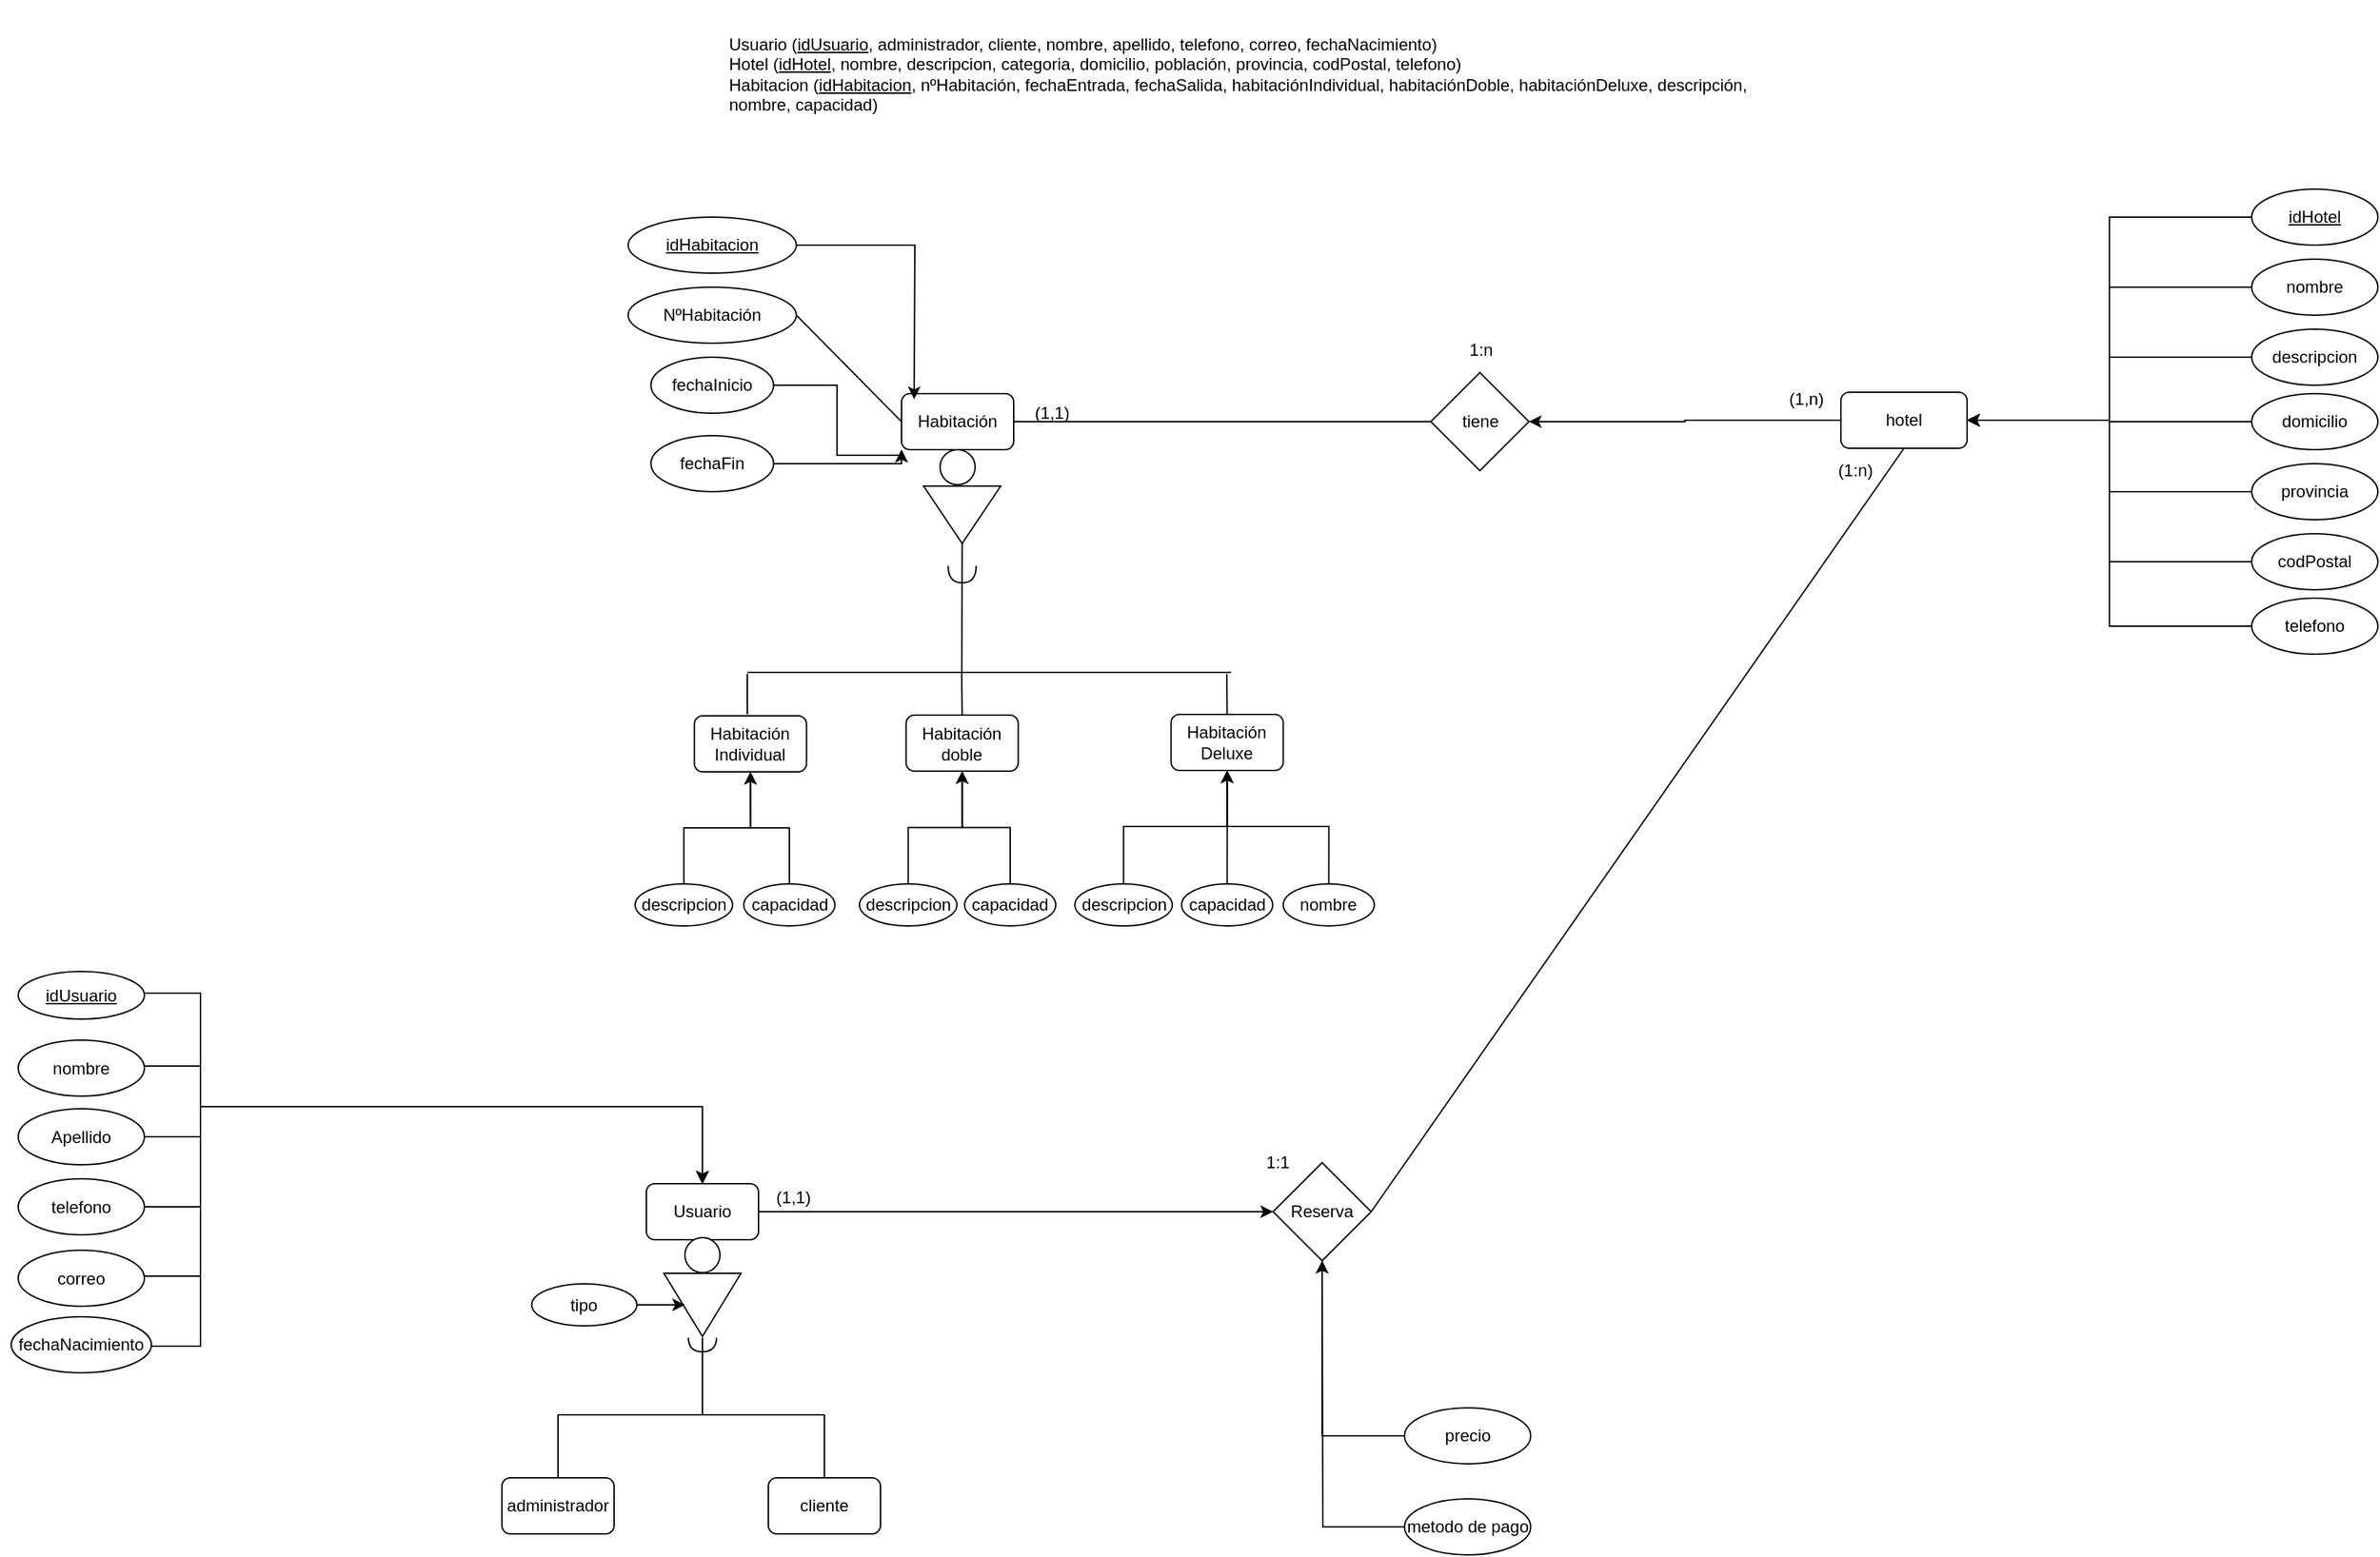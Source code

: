 <mxfile version="20.8.20" type="google"><diagram name="HOTEL Y RESTAURANTE" id="U8yiIrCfFE-v7YhwV4mu"><mxGraphModel dx="2625" dy="2602" grid="1" gridSize="10" guides="1" tooltips="1" connect="1" arrows="1" fold="1" page="1" pageScale="1" pageWidth="827" pageHeight="1169" math="0" shadow="0"><root><mxCell id="0"/><mxCell id="1" parent="0"/><mxCell id="Tk_pABNDFmlQM1qqPsKJ-15" style="edgeStyle=orthogonalEdgeStyle;rounded=0;orthogonalLoop=1;jettySize=auto;html=1;" parent="1" source="Tk_pABNDFmlQM1qqPsKJ-1" target="Tk_pABNDFmlQM1qqPsKJ-2" edge="1"><mxGeometry relative="1" as="geometry"/></mxCell><mxCell id="Tk_pABNDFmlQM1qqPsKJ-1" value="Usuario" style="rounded=1;whiteSpace=wrap;html=1;" parent="1" vertex="1"><mxGeometry x="833" y="-290" width="80" height="40" as="geometry"/></mxCell><mxCell id="Tk_pABNDFmlQM1qqPsKJ-2" value="Reserva" style="rhombus;whiteSpace=wrap;html=1;" parent="1" vertex="1"><mxGeometry x="1280" y="-305" width="70" height="70" as="geometry"/></mxCell><mxCell id="6iqgZBZ7lQSRGQdVubi0-7" style="edgeStyle=orthogonalEdgeStyle;rounded=0;orthogonalLoop=1;jettySize=auto;html=1;entryX=1;entryY=0.5;entryDx=0;entryDy=0;" parent="1" source="Tk_pABNDFmlQM1qqPsKJ-9" target="Tk_pABNDFmlQM1qqPsKJ-12" edge="1"><mxGeometry relative="1" as="geometry"/></mxCell><mxCell id="Tk_pABNDFmlQM1qqPsKJ-9" value="hotel" style="rounded=1;whiteSpace=wrap;html=1;" parent="1" vertex="1"><mxGeometry x="1685" y="-855" width="90" height="40" as="geometry"/></mxCell><mxCell id="Tk_pABNDFmlQM1qqPsKJ-12" value="tiene" style="rhombus;whiteSpace=wrap;html=1;" parent="1" vertex="1"><mxGeometry x="1392.5" y="-869" width="70" height="70" as="geometry"/></mxCell><mxCell id="hHn4SSXiAW-c17JzcHT0-5" style="edgeStyle=orthogonalEdgeStyle;rounded=0;orthogonalLoop=1;jettySize=auto;html=1;entryX=0;entryY=1;entryDx=0;entryDy=0;" parent="1" source="Tk_pABNDFmlQM1qqPsKJ-34" target="rga7r9ZvbJdT6Ox3Qd4Q-76" edge="1"><mxGeometry relative="1" as="geometry"><Array as="points"><mxPoint x="969" y="-860"/><mxPoint x="969" y="-810"/><mxPoint x="1015" y="-810"/></Array></mxGeometry></mxCell><mxCell id="Tk_pABNDFmlQM1qqPsKJ-34" value="fechaInicio" style="ellipse;whiteSpace=wrap;html=1;" parent="1" vertex="1"><mxGeometry x="836.25" y="-880" width="87.5" height="40" as="geometry"/></mxCell><mxCell id="rga7r9ZvbJdT6Ox3Qd4Q-120" style="edgeStyle=orthogonalEdgeStyle;rounded=0;orthogonalLoop=1;jettySize=auto;html=1;entryX=0.5;entryY=1;entryDx=0;entryDy=0;exitX=0;exitY=0.5;exitDx=0;exitDy=0;" parent="1" source="Tk_pABNDFmlQM1qqPsKJ-40" target="Tk_pABNDFmlQM1qqPsKJ-2" edge="1"><mxGeometry relative="1" as="geometry"/></mxCell><mxCell id="Tk_pABNDFmlQM1qqPsKJ-40" value="precio" style="ellipse;whiteSpace=wrap;html=1;" parent="1" vertex="1"><mxGeometry x="1373.75" y="-130" width="90" height="40" as="geometry"/></mxCell><mxCell id="Tk_pABNDFmlQM1qqPsKJ-60" value="" style="triangle;whiteSpace=wrap;html=1;rotation=90;" parent="1" vertex="1"><mxGeometry x="850.5" y="-231" width="45" height="55" as="geometry"/></mxCell><mxCell id="Tk_pABNDFmlQM1qqPsKJ-62" value="administrador" style="rounded=1;whiteSpace=wrap;html=1;" parent="1" vertex="1"><mxGeometry x="730" y="-80" width="80" height="40" as="geometry"/></mxCell><mxCell id="Tk_pABNDFmlQM1qqPsKJ-66" value="cliente" style="rounded=1;whiteSpace=wrap;html=1;" parent="1" vertex="1"><mxGeometry x="920" y="-80" width="80" height="40" as="geometry"/></mxCell><mxCell id="Tk_pABNDFmlQM1qqPsKJ-70" style="edgeStyle=orthogonalEdgeStyle;rounded=0;orthogonalLoop=1;jettySize=auto;html=1;" parent="1" source="Tk_pABNDFmlQM1qqPsKJ-71" edge="1"><mxGeometry relative="1" as="geometry"><mxPoint x="860.505" y="-203.492" as="targetPoint"/></mxGeometry></mxCell><mxCell id="Tk_pABNDFmlQM1qqPsKJ-71" value="tipo" style="ellipse;whiteSpace=wrap;html=1;" parent="1" vertex="1"><mxGeometry x="751.25" y="-218.5" width="75" height="30" as="geometry"/></mxCell><mxCell id="Tk_pABNDFmlQM1qqPsKJ-73" value="" style="shape=requiredInterface;html=1;verticalLabelPosition=bottom;sketch=0;rotation=90;" parent="1" vertex="1"><mxGeometry x="868" y="-185" width="10" height="20" as="geometry"/></mxCell><mxCell id="Tk_pABNDFmlQM1qqPsKJ-77" value="(1:n)" style="text;html=1;align=center;verticalAlign=middle;resizable=0;points=[];autosize=1;strokeColor=none;fillColor=none;rotation=0;" parent="1" vertex="1"><mxGeometry x="1670" y="-814" width="50" height="30" as="geometry"/></mxCell><mxCell id="rga7r9ZvbJdT6Ox3Qd4Q-121" style="edgeStyle=orthogonalEdgeStyle;rounded=0;orthogonalLoop=1;jettySize=auto;html=1;" parent="1" source="fZpUVZWiK1RYsbKYn4AK-4" edge="1"><mxGeometry relative="1" as="geometry"><mxPoint x="1315" y="-235" as="targetPoint"/></mxGeometry></mxCell><mxCell id="fZpUVZWiK1RYsbKYn4AK-4" value="metodo de pago" style="ellipse;whiteSpace=wrap;html=1;" parent="1" vertex="1"><mxGeometry x="1373.75" y="-65" width="90" height="40" as="geometry"/></mxCell><mxCell id="efJf5QmQq0fX0feW_pbK-1" value="" style="ellipse;whiteSpace=wrap;html=1;aspect=fixed;" parent="1" vertex="1"><mxGeometry x="860.5" y="-251.5" width="25" height="25" as="geometry"/></mxCell><mxCell id="eepZfThopeBg2Kl9Obbp-55" value="" style="endArrow=none;html=1;rounded=0;entryX=0;entryY=0.5;entryDx=0;entryDy=0;entryPerimeter=0;" parent="1" target="Tk_pABNDFmlQM1qqPsKJ-73" edge="1"><mxGeometry width="50" height="50" relative="1" as="geometry"><mxPoint x="873" y="-125" as="sourcePoint"/><mxPoint x="890" y="-150" as="targetPoint"/></mxGeometry></mxCell><mxCell id="eepZfThopeBg2Kl9Obbp-56" value="" style="endArrow=none;html=1;rounded=0;" parent="1" edge="1"><mxGeometry width="50" height="50" relative="1" as="geometry"><mxPoint x="770" y="-125" as="sourcePoint"/><mxPoint x="960" y="-125" as="targetPoint"/></mxGeometry></mxCell><mxCell id="eepZfThopeBg2Kl9Obbp-57" value="" style="endArrow=none;html=1;rounded=0;exitX=0.5;exitY=0;exitDx=0;exitDy=0;" parent="1" source="Tk_pABNDFmlQM1qqPsKJ-62" edge="1"><mxGeometry width="50" height="50" relative="1" as="geometry"><mxPoint x="730" y="-70" as="sourcePoint"/><mxPoint x="770" y="-125" as="targetPoint"/></mxGeometry></mxCell><mxCell id="eepZfThopeBg2Kl9Obbp-58" value="" style="endArrow=none;html=1;rounded=0;exitX=0.5;exitY=0;exitDx=0;exitDy=0;" parent="1" source="Tk_pABNDFmlQM1qqPsKJ-66" edge="1"><mxGeometry width="50" height="50" relative="1" as="geometry"><mxPoint x="970" y="-100" as="sourcePoint"/><mxPoint x="960" y="-120" as="targetPoint"/><Array as="points"><mxPoint x="960" y="-120"/><mxPoint x="960" y="-125"/></Array></mxGeometry></mxCell><mxCell id="rga7r9ZvbJdT6Ox3Qd4Q-16" style="edgeStyle=orthogonalEdgeStyle;rounded=0;orthogonalLoop=1;jettySize=auto;html=1;exitX=0;exitY=0.5;exitDx=0;exitDy=0;entryX=0.5;entryY=0;entryDx=0;entryDy=0;" parent="1" source="rga7r9ZvbJdT6Ox3Qd4Q-1" target="Tk_pABNDFmlQM1qqPsKJ-1" edge="1"><mxGeometry relative="1" as="geometry"><mxPoint x="515" y="-464" as="targetPoint"/><Array as="points"><mxPoint x="515" y="-374"/><mxPoint x="515" y="-345"/><mxPoint x="873" y="-345"/></Array></mxGeometry></mxCell><mxCell id="rga7r9ZvbJdT6Ox3Qd4Q-1" value="nombre" style="ellipse;whiteSpace=wrap;html=1;" parent="1" vertex="1"><mxGeometry x="385" y="-392.5" width="90" height="40" as="geometry"/></mxCell><mxCell id="rga7r9ZvbJdT6Ox3Qd4Q-17" style="edgeStyle=orthogonalEdgeStyle;rounded=0;orthogonalLoop=1;jettySize=auto;html=1;entryX=0.5;entryY=0;entryDx=0;entryDy=0;exitX=0;exitY=0.5;exitDx=0;exitDy=0;" parent="1" source="rga7r9ZvbJdT6Ox3Qd4Q-2" target="Tk_pABNDFmlQM1qqPsKJ-1" edge="1"><mxGeometry relative="1" as="geometry"><mxPoint x="515" y="-464" as="targetPoint"/><Array as="points"><mxPoint x="515" y="-324"/><mxPoint x="515" y="-345"/><mxPoint x="873" y="-345"/></Array></mxGeometry></mxCell><mxCell id="rga7r9ZvbJdT6Ox3Qd4Q-2" value="Apellido" style="ellipse;whiteSpace=wrap;html=1;" parent="1" vertex="1"><mxGeometry x="385" y="-343.5" width="90" height="40" as="geometry"/></mxCell><mxCell id="rga7r9ZvbJdT6Ox3Qd4Q-18" style="edgeStyle=orthogonalEdgeStyle;rounded=0;orthogonalLoop=1;jettySize=auto;html=1;entryX=0.5;entryY=0;entryDx=0;entryDy=0;exitX=0;exitY=0.5;exitDx=0;exitDy=0;" parent="1" source="rga7r9ZvbJdT6Ox3Qd4Q-3" target="Tk_pABNDFmlQM1qqPsKJ-1" edge="1"><mxGeometry relative="1" as="geometry"><mxPoint x="515" y="-464" as="targetPoint"/><Array as="points"><mxPoint x="515" y="-274"/><mxPoint x="515" y="-345"/><mxPoint x="873" y="-345"/></Array></mxGeometry></mxCell><mxCell id="rga7r9ZvbJdT6Ox3Qd4Q-3" value="telefono" style="ellipse;whiteSpace=wrap;html=1;" parent="1" vertex="1"><mxGeometry x="385" y="-293.5" width="90" height="40" as="geometry"/></mxCell><mxCell id="rga7r9ZvbJdT6Ox3Qd4Q-19" style="edgeStyle=orthogonalEdgeStyle;rounded=0;orthogonalLoop=1;jettySize=auto;html=1;entryX=0.5;entryY=0;entryDx=0;entryDy=0;exitX=0;exitY=0.5;exitDx=0;exitDy=0;" parent="1" source="rga7r9ZvbJdT6Ox3Qd4Q-4" target="Tk_pABNDFmlQM1qqPsKJ-1" edge="1"><mxGeometry relative="1" as="geometry"><mxPoint x="515" y="-464" as="targetPoint"/><Array as="points"><mxPoint x="515" y="-224"/><mxPoint x="515" y="-345"/><mxPoint x="873" y="-345"/></Array></mxGeometry></mxCell><mxCell id="rga7r9ZvbJdT6Ox3Qd4Q-4" value="correo" style="ellipse;whiteSpace=wrap;html=1;" parent="1" vertex="1"><mxGeometry x="385" y="-242.5" width="90" height="40" as="geometry"/></mxCell><mxCell id="rga7r9ZvbJdT6Ox3Qd4Q-20" style="edgeStyle=orthogonalEdgeStyle;rounded=0;orthogonalLoop=1;jettySize=auto;html=1;entryX=0.5;entryY=0;entryDx=0;entryDy=0;exitX=0;exitY=0.5;exitDx=0;exitDy=0;" parent="1" source="rga7r9ZvbJdT6Ox3Qd4Q-5" target="Tk_pABNDFmlQM1qqPsKJ-1" edge="1"><mxGeometry relative="1" as="geometry"><mxPoint x="515" y="-464" as="targetPoint"/><Array as="points"><mxPoint x="515" y="-174"/><mxPoint x="515" y="-345"/><mxPoint x="873" y="-345"/></Array></mxGeometry></mxCell><mxCell id="rga7r9ZvbJdT6Ox3Qd4Q-5" value="fechaNacimiento" style="ellipse;whiteSpace=wrap;html=1;" parent="1" vertex="1"><mxGeometry x="380" y="-195" width="100" height="40" as="geometry"/></mxCell><mxCell id="rga7r9ZvbJdT6Ox3Qd4Q-46" style="edgeStyle=orthogonalEdgeStyle;rounded=0;orthogonalLoop=1;jettySize=auto;html=1;entryX=1;entryY=0.5;entryDx=0;entryDy=0;" parent="1" source="rga7r9ZvbJdT6Ox3Qd4Q-37" target="Tk_pABNDFmlQM1qqPsKJ-9" edge="1"><mxGeometry relative="1" as="geometry"><mxPoint x="1795" y="-635" as="targetPoint"/></mxGeometry></mxCell><mxCell id="rga7r9ZvbJdT6Ox3Qd4Q-37" value="nombre" style="ellipse;whiteSpace=wrap;html=1;" parent="1" vertex="1"><mxGeometry x="1978" y="-950" width="90" height="40" as="geometry"/></mxCell><mxCell id="rga7r9ZvbJdT6Ox3Qd4Q-47" style="edgeStyle=orthogonalEdgeStyle;rounded=0;orthogonalLoop=1;jettySize=auto;html=1;entryX=1;entryY=0.5;entryDx=0;entryDy=0;" parent="1" source="rga7r9ZvbJdT6Ox3Qd4Q-38" target="Tk_pABNDFmlQM1qqPsKJ-9" edge="1"><mxGeometry relative="1" as="geometry"><mxPoint x="1795" y="-635" as="targetPoint"/></mxGeometry></mxCell><mxCell id="rga7r9ZvbJdT6Ox3Qd4Q-38" value="descripcion" style="ellipse;whiteSpace=wrap;html=1;" parent="1" vertex="1"><mxGeometry x="1978" y="-900" width="90" height="40" as="geometry"/></mxCell><mxCell id="rga7r9ZvbJdT6Ox3Qd4Q-49" style="edgeStyle=orthogonalEdgeStyle;rounded=0;orthogonalLoop=1;jettySize=auto;html=1;entryX=1;entryY=0.5;entryDx=0;entryDy=0;" parent="1" source="rga7r9ZvbJdT6Ox3Qd4Q-40" target="Tk_pABNDFmlQM1qqPsKJ-9" edge="1"><mxGeometry relative="1" as="geometry"><mxPoint x="1795" y="-635" as="targetPoint"/></mxGeometry></mxCell><mxCell id="rga7r9ZvbJdT6Ox3Qd4Q-40" value="domicilio" style="ellipse;whiteSpace=wrap;html=1;" parent="1" vertex="1"><mxGeometry x="1978" y="-854" width="90" height="40" as="geometry"/></mxCell><mxCell id="rga7r9ZvbJdT6Ox3Qd4Q-50" style="edgeStyle=orthogonalEdgeStyle;rounded=0;orthogonalLoop=1;jettySize=auto;html=1;entryX=1;entryY=0.5;entryDx=0;entryDy=0;" parent="1" source="rga7r9ZvbJdT6Ox3Qd4Q-41" target="Tk_pABNDFmlQM1qqPsKJ-9" edge="1"><mxGeometry relative="1" as="geometry"><mxPoint x="1795" y="-635" as="targetPoint"/></mxGeometry></mxCell><mxCell id="rga7r9ZvbJdT6Ox3Qd4Q-41" value="provincia" style="ellipse;whiteSpace=wrap;html=1;" parent="1" vertex="1"><mxGeometry x="1978" y="-804" width="90" height="40" as="geometry"/></mxCell><mxCell id="rga7r9ZvbJdT6Ox3Qd4Q-51" style="edgeStyle=orthogonalEdgeStyle;rounded=0;orthogonalLoop=1;jettySize=auto;html=1;entryX=1;entryY=0.5;entryDx=0;entryDy=0;" parent="1" source="rga7r9ZvbJdT6Ox3Qd4Q-42" target="Tk_pABNDFmlQM1qqPsKJ-9" edge="1"><mxGeometry relative="1" as="geometry"><mxPoint x="1795" y="-635" as="targetPoint"/></mxGeometry></mxCell><mxCell id="rga7r9ZvbJdT6Ox3Qd4Q-42" value="codPostal" style="ellipse;whiteSpace=wrap;html=1;" parent="1" vertex="1"><mxGeometry x="1978" y="-754" width="90" height="40" as="geometry"/></mxCell><mxCell id="rga7r9ZvbJdT6Ox3Qd4Q-52" style="edgeStyle=orthogonalEdgeStyle;rounded=0;orthogonalLoop=1;jettySize=auto;html=1;entryX=1;entryY=0.5;entryDx=0;entryDy=0;" parent="1" source="rga7r9ZvbJdT6Ox3Qd4Q-43" target="Tk_pABNDFmlQM1qqPsKJ-9" edge="1"><mxGeometry relative="1" as="geometry"><mxPoint x="1795" y="-635" as="targetPoint"/></mxGeometry></mxCell><mxCell id="rga7r9ZvbJdT6Ox3Qd4Q-43" value="telefono" style="ellipse;whiteSpace=wrap;html=1;" parent="1" vertex="1"><mxGeometry x="1978" y="-708" width="90" height="40" as="geometry"/></mxCell><mxCell id="_mp_PcGBKd-XWlODRRae-2" style="edgeStyle=orthogonalEdgeStyle;rounded=0;orthogonalLoop=1;jettySize=auto;html=1;entryX=0.5;entryY=0;entryDx=0;entryDy=0;" parent="1" source="rga7r9ZvbJdT6Ox3Qd4Q-64" target="Tk_pABNDFmlQM1qqPsKJ-1" edge="1"><mxGeometry relative="1" as="geometry"><Array as="points"><mxPoint x="515" y="-426"/><mxPoint x="515" y="-345"/><mxPoint x="873" y="-345"/></Array></mxGeometry></mxCell><mxCell id="rga7r9ZvbJdT6Ox3Qd4Q-64" value="&lt;u&gt;idUsuario&lt;/u&gt;" style="ellipse;whiteSpace=wrap;html=1;" parent="1" vertex="1"><mxGeometry x="385" y="-441.5" width="90" height="34" as="geometry"/></mxCell><mxCell id="dZlDfhyzzMyiP79KJ8yS-11" style="edgeStyle=orthogonalEdgeStyle;rounded=0;orthogonalLoop=1;jettySize=auto;html=1;entryX=0.5;entryY=1;entryDx=0;entryDy=0;" parent="1" source="rga7r9ZvbJdT6Ox3Qd4Q-67" target="rga7r9ZvbJdT6Ox3Qd4Q-84" edge="1"><mxGeometry relative="1" as="geometry"><mxPoint x="875" y="-555" as="targetPoint"/></mxGeometry></mxCell><mxCell id="rga7r9ZvbJdT6Ox3Qd4Q-67" value="descripcion" style="ellipse;whiteSpace=wrap;html=1;" parent="1" vertex="1"><mxGeometry x="825" y="-504" width="69.5" height="30" as="geometry"/></mxCell><mxCell id="rga7r9ZvbJdT6Ox3Qd4Q-76" value="Habitación" style="rounded=1;whiteSpace=wrap;html=1;" parent="1" vertex="1"><mxGeometry x="1015" y="-854" width="80" height="40" as="geometry"/></mxCell><mxCell id="rga7r9ZvbJdT6Ox3Qd4Q-77" value="" style="triangle;whiteSpace=wrap;html=1;rotation=90;" parent="1" vertex="1"><mxGeometry x="1037.75" y="-795" width="41" height="55" as="geometry"/></mxCell><mxCell id="rga7r9ZvbJdT6Ox3Qd4Q-78" value="Habitación doble" style="rounded=1;whiteSpace=wrap;html=1;" parent="1" vertex="1"><mxGeometry x="1018.25" y="-624.5" width="80" height="40" as="geometry"/></mxCell><mxCell id="rga7r9ZvbJdT6Ox3Qd4Q-81" value="Habitación Deluxe" style="rounded=1;whiteSpace=wrap;html=1;" parent="1" vertex="1"><mxGeometry x="1207.25" y="-625" width="80" height="40" as="geometry"/></mxCell><mxCell id="dZlDfhyzzMyiP79KJ8yS-12" style="edgeStyle=orthogonalEdgeStyle;rounded=0;orthogonalLoop=1;jettySize=auto;html=1;entryX=0.5;entryY=1;entryDx=0;entryDy=0;" parent="1" source="rga7r9ZvbJdT6Ox3Qd4Q-82" target="rga7r9ZvbJdT6Ox3Qd4Q-81" edge="1"><mxGeometry relative="1" as="geometry"><Array as="points"><mxPoint x="1173" y="-545"/><mxPoint x="1247" y="-545"/></Array></mxGeometry></mxCell><mxCell id="rga7r9ZvbJdT6Ox3Qd4Q-82" value="descripcion" style="ellipse;whiteSpace=wrap;html=1;" parent="1" vertex="1"><mxGeometry x="1138.62" y="-504" width="69.5" height="30" as="geometry"/></mxCell><mxCell id="dZlDfhyzzMyiP79KJ8yS-13" style="edgeStyle=orthogonalEdgeStyle;rounded=0;orthogonalLoop=1;jettySize=auto;html=1;entryX=0.5;entryY=1;entryDx=0;entryDy=0;" parent="1" source="rga7r9ZvbJdT6Ox3Qd4Q-83" target="rga7r9ZvbJdT6Ox3Qd4Q-81" edge="1"><mxGeometry relative="1" as="geometry"><mxPoint x="1275" y="-565" as="targetPoint"/><Array as="points"><mxPoint x="1247" y="-545"/></Array></mxGeometry></mxCell><mxCell id="rga7r9ZvbJdT6Ox3Qd4Q-83" value="capacidad" style="ellipse;whiteSpace=wrap;html=1;" parent="1" vertex="1"><mxGeometry x="1214.75" y="-504" width="65" height="30" as="geometry"/></mxCell><mxCell id="rga7r9ZvbJdT6Ox3Qd4Q-84" value="Habitación Individual" style="rounded=1;whiteSpace=wrap;html=1;" parent="1" vertex="1"><mxGeometry x="867.25" y="-624" width="80" height="40" as="geometry"/></mxCell><mxCell id="rga7r9ZvbJdT6Ox3Qd4Q-85" value="" style="ellipse;whiteSpace=wrap;html=1;aspect=fixed;" parent="1" vertex="1"><mxGeometry x="1042.5" y="-814" width="25" height="25" as="geometry"/></mxCell><mxCell id="rga7r9ZvbJdT6Ox3Qd4Q-86" style="edgeStyle=orthogonalEdgeStyle;rounded=0;orthogonalLoop=1;jettySize=auto;html=1;entryX=0.5;entryY=1;entryDx=0;entryDy=0;" parent="1" source="rga7r9ZvbJdT6Ox3Qd4Q-87" target="rga7r9ZvbJdT6Ox3Qd4Q-78" edge="1"><mxGeometry relative="1" as="geometry"/></mxCell><mxCell id="rga7r9ZvbJdT6Ox3Qd4Q-87" value="descripcion" style="ellipse;whiteSpace=wrap;html=1;" parent="1" vertex="1"><mxGeometry x="985" y="-504" width="69.5" height="30" as="geometry"/></mxCell><mxCell id="rga7r9ZvbJdT6Ox3Qd4Q-88" style="edgeStyle=orthogonalEdgeStyle;rounded=0;orthogonalLoop=1;jettySize=auto;html=1;entryX=0.5;entryY=1;entryDx=0;entryDy=0;" parent="1" source="rga7r9ZvbJdT6Ox3Qd4Q-89" target="rga7r9ZvbJdT6Ox3Qd4Q-78" edge="1"><mxGeometry relative="1" as="geometry"/></mxCell><mxCell id="rga7r9ZvbJdT6Ox3Qd4Q-89" value="capacidad" style="ellipse;whiteSpace=wrap;html=1;" parent="1" vertex="1"><mxGeometry x="1060" y="-504" width="65" height="30" as="geometry"/></mxCell><mxCell id="dZlDfhyzzMyiP79KJ8yS-10" style="edgeStyle=orthogonalEdgeStyle;rounded=0;orthogonalLoop=1;jettySize=auto;html=1;entryX=0.5;entryY=1;entryDx=0;entryDy=0;" parent="1" source="rga7r9ZvbJdT6Ox3Qd4Q-92" target="rga7r9ZvbJdT6Ox3Qd4Q-84" edge="1"><mxGeometry relative="1" as="geometry"/></mxCell><mxCell id="rga7r9ZvbJdT6Ox3Qd4Q-92" value="capacidad" style="ellipse;whiteSpace=wrap;html=1;" parent="1" vertex="1"><mxGeometry x="902.5" y="-504" width="65" height="30" as="geometry"/></mxCell><mxCell id="rga7r9ZvbJdT6Ox3Qd4Q-93" value="" style="endArrow=none;html=1;rounded=0;" parent="1" edge="1"><mxGeometry width="50" height="50" relative="1" as="geometry"><mxPoint x="905" y="-655" as="sourcePoint"/><mxPoint x="1250" y="-655" as="targetPoint"/></mxGeometry></mxCell><mxCell id="rga7r9ZvbJdT6Ox3Qd4Q-94" value="" style="endArrow=none;html=1;rounded=0;" parent="1" edge="1"><mxGeometry width="50" height="50" relative="1" as="geometry"><mxPoint x="905" y="-625" as="sourcePoint"/><mxPoint x="905" y="-654" as="targetPoint"/></mxGeometry></mxCell><mxCell id="rga7r9ZvbJdT6Ox3Qd4Q-95" value="" style="endArrow=none;html=1;rounded=0;entryX=0.5;entryY=0;entryDx=0;entryDy=0;" parent="1" target="rga7r9ZvbJdT6Ox3Qd4Q-81" edge="1"><mxGeometry width="50" height="50" relative="1" as="geometry"><mxPoint x="1247" y="-654" as="sourcePoint"/><mxPoint x="1165" y="-625" as="targetPoint"/></mxGeometry></mxCell><mxCell id="rga7r9ZvbJdT6Ox3Qd4Q-96" value="" style="endArrow=none;html=1;rounded=0;entryX=1;entryY=0.5;entryDx=0;entryDy=0;startArrow=none;" parent="1" target="rga7r9ZvbJdT6Ox3Qd4Q-77" edge="1"><mxGeometry width="50" height="50" relative="1" as="geometry"><mxPoint x="1058" y="-650" as="sourcePoint"/><mxPoint x="873.75" y="-745" as="targetPoint"/></mxGeometry></mxCell><mxCell id="rga7r9ZvbJdT6Ox3Qd4Q-97" value="" style="shape=requiredInterface;html=1;verticalLabelPosition=bottom;sketch=0;rotation=90;" parent="1" vertex="1"><mxGeometry x="1052.22" y="-735" width="12.06" height="20" as="geometry"/></mxCell><mxCell id="rga7r9ZvbJdT6Ox3Qd4Q-112" value="" style="endArrow=none;html=1;rounded=0;exitX=1;exitY=0.5;exitDx=0;exitDy=0;entryX=0.5;entryY=1;entryDx=0;entryDy=0;" parent="1" source="Tk_pABNDFmlQM1qqPsKJ-2" target="Tk_pABNDFmlQM1qqPsKJ-9" edge="1"><mxGeometry width="50" height="50" relative="1" as="geometry"><mxPoint x="1730" y="-281.5" as="sourcePoint"/><mxPoint x="1729" y="-475" as="targetPoint"/></mxGeometry></mxCell><mxCell id="rga7r9ZvbJdT6Ox3Qd4Q-115" value="" style="endArrow=none;html=1;rounded=0;entryX=0;entryY=0.5;entryDx=0;entryDy=0;exitX=1;exitY=0.5;exitDx=0;exitDy=0;" parent="1" source="rga7r9ZvbJdT6Ox3Qd4Q-76" target="Tk_pABNDFmlQM1qqPsKJ-12" edge="1"><mxGeometry width="50" height="50" relative="1" as="geometry"><mxPoint x="1315" y="-665" as="sourcePoint"/><mxPoint x="1375" y="-705" as="targetPoint"/></mxGeometry></mxCell><mxCell id="hHn4SSXiAW-c17JzcHT0-3" style="edgeStyle=orthogonalEdgeStyle;rounded=0;orthogonalLoop=1;jettySize=auto;html=1;entryX=0;entryY=1;entryDx=0;entryDy=0;" parent="1" source="Tk_pABNDFmlQM1qqPsKJ-37" target="rga7r9ZvbJdT6Ox3Qd4Q-76" edge="1"><mxGeometry relative="1" as="geometry"><mxPoint x="1040" y="-804" as="targetPoint"/><Array as="points"><mxPoint x="1015" y="-804"/></Array></mxGeometry></mxCell><mxCell id="Tk_pABNDFmlQM1qqPsKJ-37" value="fechaFin" style="ellipse;whiteSpace=wrap;html=1;" parent="1" vertex="1"><mxGeometry x="836.25" y="-824" width="87.5" height="40" as="geometry"/></mxCell><mxCell id="rga7r9ZvbJdT6Ox3Qd4Q-123" value="(1,1)" style="text;html=1;strokeColor=none;fillColor=none;align=center;verticalAlign=middle;whiteSpace=wrap;rounded=0;" parent="1" vertex="1"><mxGeometry x="907.5" y="-295" width="60" height="30" as="geometry"/></mxCell><mxCell id="rga7r9ZvbJdT6Ox3Qd4Q-124" value="1:1" style="text;html=1;align=center;verticalAlign=middle;resizable=0;points=[];autosize=1;strokeColor=none;fillColor=none;" parent="1" vertex="1"><mxGeometry x="1263" y="-320" width="40" height="30" as="geometry"/></mxCell><mxCell id="rga7r9ZvbJdT6Ox3Qd4Q-125" value="(1,1)" style="text;html=1;align=center;verticalAlign=middle;resizable=0;points=[];autosize=1;strokeColor=none;fillColor=none;" parent="1" vertex="1"><mxGeometry x="1097.25" y="-855" width="50" height="30" as="geometry"/></mxCell><mxCell id="rga7r9ZvbJdT6Ox3Qd4Q-126" value="(1,n)" style="text;html=1;align=center;verticalAlign=middle;resizable=0;points=[];autosize=1;strokeColor=none;fillColor=none;" parent="1" vertex="1"><mxGeometry x="1635" y="-865" width="50" height="30" as="geometry"/></mxCell><mxCell id="rga7r9ZvbJdT6Ox3Qd4Q-128" value="1:n" style="text;html=1;align=center;verticalAlign=middle;resizable=0;points=[];autosize=1;strokeColor=none;fillColor=none;" parent="1" vertex="1"><mxGeometry x="1407.5" y="-900" width="40" height="30" as="geometry"/></mxCell><mxCell id="rga7r9ZvbJdT6Ox3Qd4Q-129" value="NºHabitación" style="ellipse;whiteSpace=wrap;html=1;" parent="1" vertex="1"><mxGeometry x="820" y="-930" width="120" height="40" as="geometry"/></mxCell><mxCell id="rga7r9ZvbJdT6Ox3Qd4Q-130" value="" style="endArrow=none;html=1;rounded=0;exitX=1;exitY=0.5;exitDx=0;exitDy=0;entryX=0;entryY=0.5;entryDx=0;entryDy=0;" parent="1" source="rga7r9ZvbJdT6Ox3Qd4Q-129" target="rga7r9ZvbJdT6Ox3Qd4Q-76" edge="1"><mxGeometry width="50" height="50" relative="1" as="geometry"><mxPoint x="917.25" y="-895" as="sourcePoint"/><mxPoint x="967.25" y="-945" as="targetPoint"/></mxGeometry></mxCell><mxCell id="dZlDfhyzzMyiP79KJ8yS-14" style="edgeStyle=orthogonalEdgeStyle;rounded=0;orthogonalLoop=1;jettySize=auto;html=1;entryX=0.5;entryY=1;entryDx=0;entryDy=0;" parent="1" source="rga7r9ZvbJdT6Ox3Qd4Q-131" target="rga7r9ZvbJdT6Ox3Qd4Q-81" edge="1"><mxGeometry relative="1" as="geometry"><Array as="points"><mxPoint x="1320" y="-545"/><mxPoint x="1247" y="-545"/></Array></mxGeometry></mxCell><mxCell id="rga7r9ZvbJdT6Ox3Qd4Q-131" value="nombre" style="ellipse;whiteSpace=wrap;html=1;" parent="1" vertex="1"><mxGeometry x="1287.25" y="-504" width="65" height="30" as="geometry"/></mxCell><mxCell id="rga7r9ZvbJdT6Ox3Qd4Q-135" value="Usuario (&lt;u&gt;idUsuario&lt;/u&gt;, administrador, cliente, nombre, apellido, telefono, correo, fechaNacimiento)&lt;br&gt;Hotel (&lt;u&gt;idHotel&lt;/u&gt;,&amp;nbsp;nombre, descripcion, categoria, domicilio, población, provincia, codPostal, telefono)&lt;br style=&quot;border-color: var(--border-color);&quot;&gt;Habitacion (&lt;u&gt;idHabitacion&lt;/u&gt;,&amp;nbsp;nºHabitación, fechaEntrada, fechaSalida, habitaciónIndividual, habitaciónDoble, habitaciónDeluxe, descripción, nombre, capacidad)" style="text;strokeColor=none;fillColor=none;align=left;verticalAlign=middle;spacingLeft=4;spacingRight=4;overflow=hidden;points=[[0,0.5],[1,0.5]];portConstraint=eastwest;rotatable=0;whiteSpace=wrap;html=1;" parent="1" vertex="1"><mxGeometry x="885.5" y="-1135" width="740" height="105" as="geometry"/></mxCell><mxCell id="dZlDfhyzzMyiP79KJ8yS-5" style="edgeStyle=orthogonalEdgeStyle;rounded=0;orthogonalLoop=1;jettySize=auto;html=1;entryX=1;entryY=0.5;entryDx=0;entryDy=0;" parent="1" source="dZlDfhyzzMyiP79KJ8yS-4" target="Tk_pABNDFmlQM1qqPsKJ-9" edge="1"><mxGeometry relative="1" as="geometry"/></mxCell><mxCell id="dZlDfhyzzMyiP79KJ8yS-4" value="&lt;u&gt;idHotel&lt;/u&gt;" style="ellipse;whiteSpace=wrap;html=1;" parent="1" vertex="1"><mxGeometry x="1978" y="-1000" width="90" height="40" as="geometry"/></mxCell><mxCell id="dZlDfhyzzMyiP79KJ8yS-8" value="" style="endArrow=none;html=1;rounded=0;entryX=0.5;entryY=0;entryDx=0;entryDy=0;" parent="1" target="rga7r9ZvbJdT6Ox3Qd4Q-78" edge="1"><mxGeometry width="50" height="50" relative="1" as="geometry"><mxPoint x="1057.92" y="-654" as="sourcePoint"/><mxPoint x="1058" y="-630" as="targetPoint"/><Array as="points"/></mxGeometry></mxCell><mxCell id="rp6BcxZZ3JMawtiRmD7U-4" style="edgeStyle=orthogonalEdgeStyle;rounded=0;orthogonalLoop=1;jettySize=auto;html=1;" parent="1" source="rp6BcxZZ3JMawtiRmD7U-1" edge="1"><mxGeometry relative="1" as="geometry"><mxPoint x="1024" y="-850" as="targetPoint"/></mxGeometry></mxCell><mxCell id="rp6BcxZZ3JMawtiRmD7U-1" value="&lt;u&gt;idHabitacion&lt;/u&gt;" style="ellipse;whiteSpace=wrap;html=1;" parent="1" vertex="1"><mxGeometry x="820" y="-980" width="120" height="40" as="geometry"/></mxCell></root></mxGraphModel></diagram></mxfile>